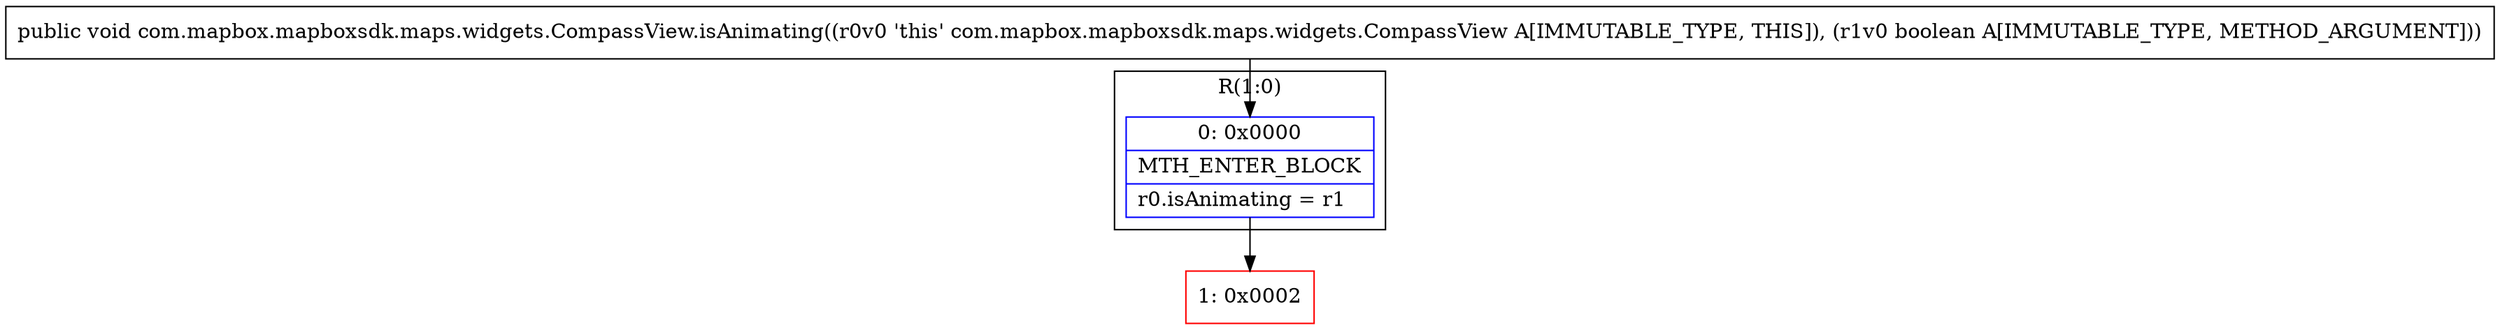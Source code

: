 digraph "CFG forcom.mapbox.mapboxsdk.maps.widgets.CompassView.isAnimating(Z)V" {
subgraph cluster_Region_1781231759 {
label = "R(1:0)";
node [shape=record,color=blue];
Node_0 [shape=record,label="{0\:\ 0x0000|MTH_ENTER_BLOCK\l|r0.isAnimating = r1\l}"];
}
Node_1 [shape=record,color=red,label="{1\:\ 0x0002}"];
MethodNode[shape=record,label="{public void com.mapbox.mapboxsdk.maps.widgets.CompassView.isAnimating((r0v0 'this' com.mapbox.mapboxsdk.maps.widgets.CompassView A[IMMUTABLE_TYPE, THIS]), (r1v0 boolean A[IMMUTABLE_TYPE, METHOD_ARGUMENT])) }"];
MethodNode -> Node_0;
Node_0 -> Node_1;
}

